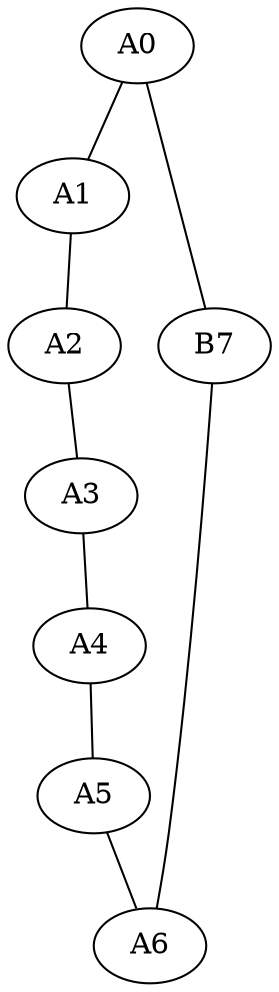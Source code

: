 graph G {

  0 -- 1 -- 2 -- 3 -- 4 -- 5 -- 6
  0 -- 7 -- 6

  0 [label=A0, family=0, hold=0.6, capital=t]
  1 [label=A1, family=0, hold=0.6]
  2 [label=A2, family=0, hold=0.6]
  3 [label=A3, family=0, hold=0.6]
  4 [label=A4, family=0, hold=0.6]
  5 [label=A5, family=0, hold=0.6]
  6 [label=A6, family=0, hold=0.6]
  
  7 [label=B7, family=1, hold=0.7, capital=t]

}
